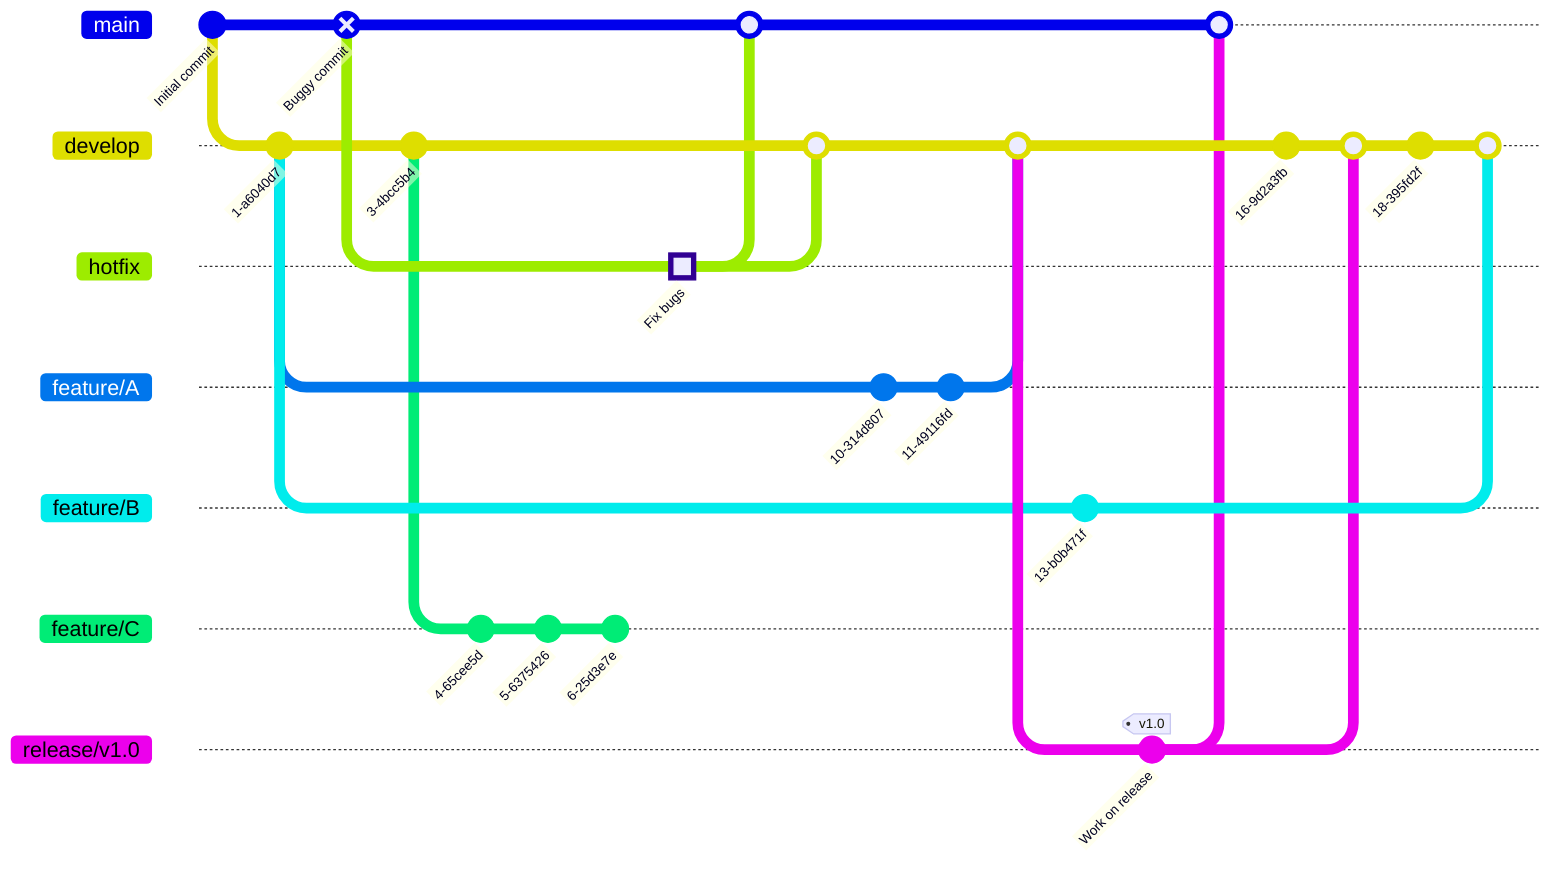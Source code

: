 gitGraph
%% initialize repository
    commit id: "Initial commit"

%% define development branch
    branch develop
    commit

%% define hotfix branch
    checkout main
    commit id: "Buggy commit" type: REVERSE
    branch hotfix

%% define feature branches
    checkout develop
    branch feature/A
    branch feature/B
    checkout develop
    commit
    branch feature/C
    commit
    commit
    commit

%% working with hotfix branch
    checkout hotfix
    commit id: "Fix bugs" type:HIGHLIGHT

%% merge hotfix commits into main and develop
    checkout main
    merge hotfix
    checkout develop
    merge hotfix

%% working with feature-b branch
    checkout feature/A
    commit
    commit
    checkout develop
    merge feature/A
%% work with feature-a branch
    checkout feature/B
    commit
    checkout develop

%% define release branch
    checkout develop
    branch release/v1.0
    commit id: "Work on release" tag: "v1.0"
    checkout main
    merge release/v1.0
    checkout develop
    commit
    merge release/v1.0

%% merging previous feature branch
    commit
    merge feature/B